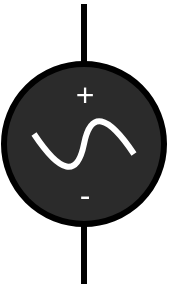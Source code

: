 <mxfile version="21.1.2" type="device">
  <diagram name="Page-1" id="Z0emB03YGSHqA7eUg1Ne">
    <mxGraphModel dx="366" dy="328" grid="1" gridSize="10" guides="1" tooltips="1" connect="1" arrows="1" fold="1" page="1" pageScale="1" pageWidth="850" pageHeight="1100" math="0" shadow="0">
      <root>
        <mxCell id="0" />
        <mxCell id="1" parent="0" />
        <mxCell id="tXOQD_9uOAkiskX5d3j0-1" value="" style="ellipse;whiteSpace=wrap;html=1;aspect=fixed;strokeWidth=3;fillColor=#2B2B2B;" parent="1" vertex="1">
          <mxGeometry x="380" y="390" width="80" height="80" as="geometry" />
        </mxCell>
        <mxCell id="tXOQD_9uOAkiskX5d3j0-6" value="" style="curved=1;endArrow=none;html=1;rounded=0;endFill=0;strokeWidth=3;strokeColor=#FFFFFF;" parent="1" edge="1">
          <mxGeometry width="50" height="50" relative="1" as="geometry">
            <mxPoint x="395" y="425" as="sourcePoint" />
            <mxPoint x="445" y="435" as="targetPoint" />
            <Array as="points">
              <mxPoint x="415" y="455" />
              <mxPoint x="425" y="405" />
            </Array>
          </mxGeometry>
        </mxCell>
        <mxCell id="tXOQD_9uOAkiskX5d3j0-7" value="" style="endArrow=none;html=1;rounded=0;strokeWidth=3;" parent="1" edge="1">
          <mxGeometry width="50" height="50" relative="1" as="geometry">
            <mxPoint x="420" y="390" as="sourcePoint" />
            <mxPoint x="420" y="360" as="targetPoint" />
          </mxGeometry>
        </mxCell>
        <mxCell id="tXOQD_9uOAkiskX5d3j0-8" value="" style="endArrow=none;html=1;rounded=0;strokeWidth=3;" parent="1" edge="1">
          <mxGeometry width="50" height="50" relative="1" as="geometry">
            <mxPoint x="420" y="500" as="sourcePoint" />
            <mxPoint x="420" y="470" as="targetPoint" />
          </mxGeometry>
        </mxCell>
        <mxCell id="tXOQD_9uOAkiskX5d3j0-9" value="&lt;font color=&quot;#ffffff&quot; style=&quot;font-size: 16px;&quot;&gt;+&lt;/font&gt;" style="text;html=1;align=center;verticalAlign=middle;resizable=0;points=[];autosize=1;" parent="1" vertex="1">
          <mxGeometry x="405" y="390" width="30" height="30" as="geometry" />
        </mxCell>
        <mxCell id="tXOQD_9uOAkiskX5d3j0-10" value="&lt;font color=&quot;#ffffff&quot; style=&quot;font-size: 16px;&quot;&gt;-&lt;/font&gt;" style="text;html=1;align=center;verticalAlign=middle;resizable=0;points=[];autosize=1;strokeColor=none;fillColor=none;" parent="1" vertex="1">
          <mxGeometry x="405" y="440" width="30" height="30" as="geometry" />
        </mxCell>
      </root>
    </mxGraphModel>
  </diagram>
</mxfile>
